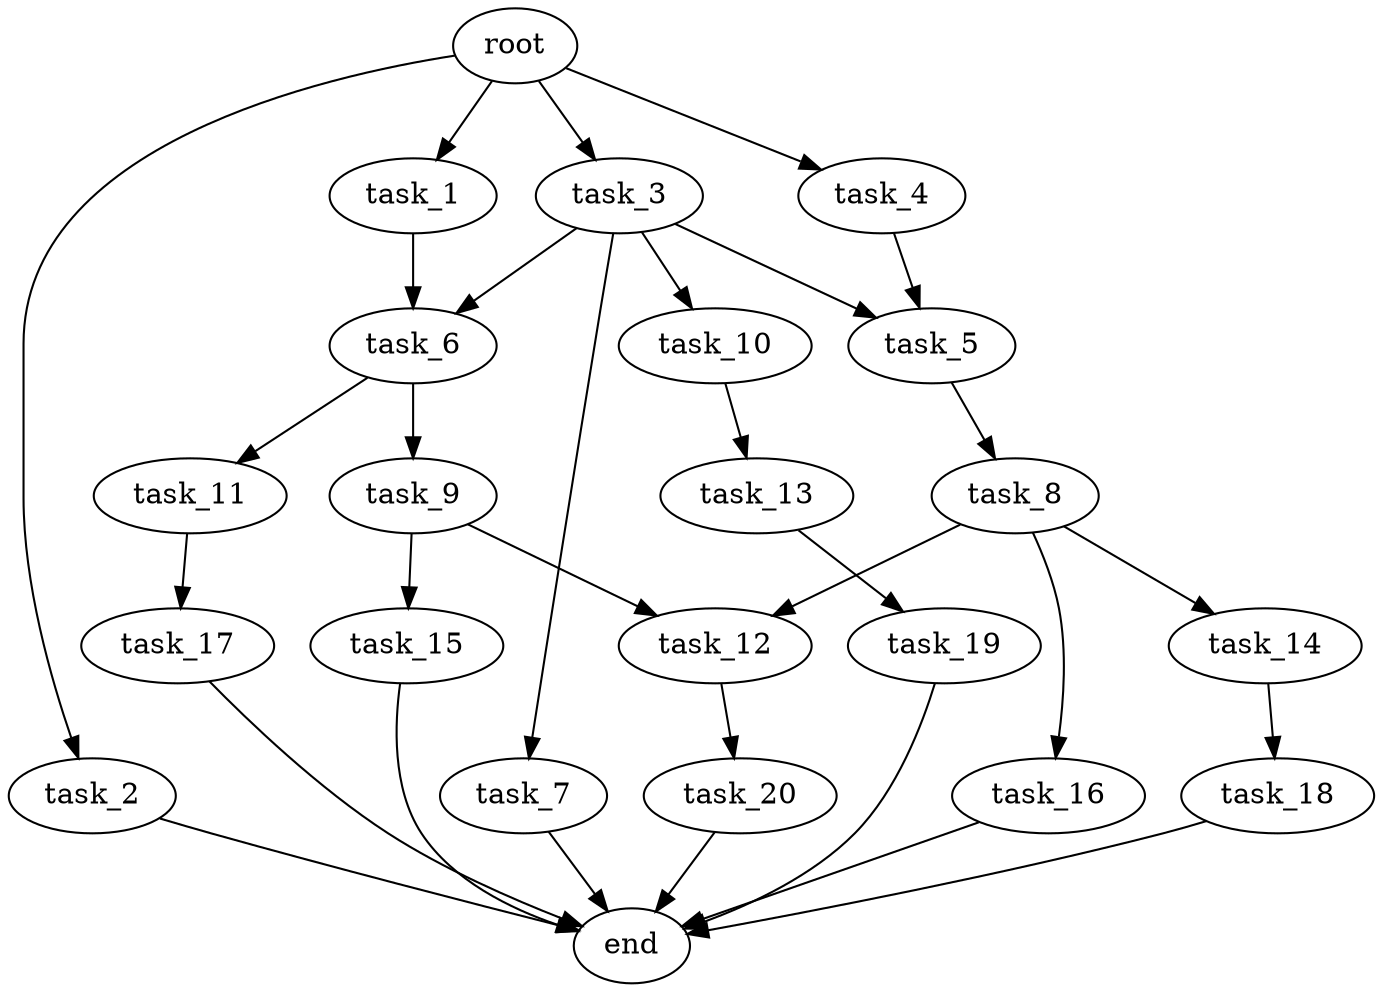 digraph G {
  root [size="0.000000e+00"];
  task_1 [size="4.060868e+09"];
  task_2 [size="5.650457e+09"];
  task_3 [size="9.902340e+09"];
  task_4 [size="2.259347e+09"];
  task_5 [size="6.840732e+09"];
  task_6 [size="8.478823e+09"];
  task_7 [size="6.537703e+09"];
  task_8 [size="8.582333e+09"];
  task_9 [size="7.596099e+09"];
  task_10 [size="9.359116e+08"];
  task_11 [size="3.793261e+09"];
  task_12 [size="5.527462e+09"];
  task_13 [size="5.620933e+08"];
  task_14 [size="9.549228e+07"];
  task_15 [size="1.714664e+09"];
  task_16 [size="4.999084e+09"];
  task_17 [size="4.339663e+09"];
  task_18 [size="7.843979e+09"];
  task_19 [size="5.659000e+09"];
  task_20 [size="8.579745e+09"];
  end [size="0.000000e+00"];

  root -> task_1 [size="1.000000e-12"];
  root -> task_2 [size="1.000000e-12"];
  root -> task_3 [size="1.000000e-12"];
  root -> task_4 [size="1.000000e-12"];
  task_1 -> task_6 [size="4.239412e+08"];
  task_2 -> end [size="1.000000e-12"];
  task_3 -> task_5 [size="3.420366e+08"];
  task_3 -> task_6 [size="4.239412e+08"];
  task_3 -> task_7 [size="6.537703e+08"];
  task_3 -> task_10 [size="9.359116e+07"];
  task_4 -> task_5 [size="3.420366e+08"];
  task_5 -> task_8 [size="8.582333e+08"];
  task_6 -> task_9 [size="7.596099e+08"];
  task_6 -> task_11 [size="3.793261e+08"];
  task_7 -> end [size="1.000000e-12"];
  task_8 -> task_12 [size="2.763731e+08"];
  task_8 -> task_14 [size="9.549228e+06"];
  task_8 -> task_16 [size="4.999084e+08"];
  task_9 -> task_12 [size="2.763731e+08"];
  task_9 -> task_15 [size="1.714664e+08"];
  task_10 -> task_13 [size="5.620933e+07"];
  task_11 -> task_17 [size="4.339663e+08"];
  task_12 -> task_20 [size="8.579745e+08"];
  task_13 -> task_19 [size="5.659000e+08"];
  task_14 -> task_18 [size="7.843979e+08"];
  task_15 -> end [size="1.000000e-12"];
  task_16 -> end [size="1.000000e-12"];
  task_17 -> end [size="1.000000e-12"];
  task_18 -> end [size="1.000000e-12"];
  task_19 -> end [size="1.000000e-12"];
  task_20 -> end [size="1.000000e-12"];
}

